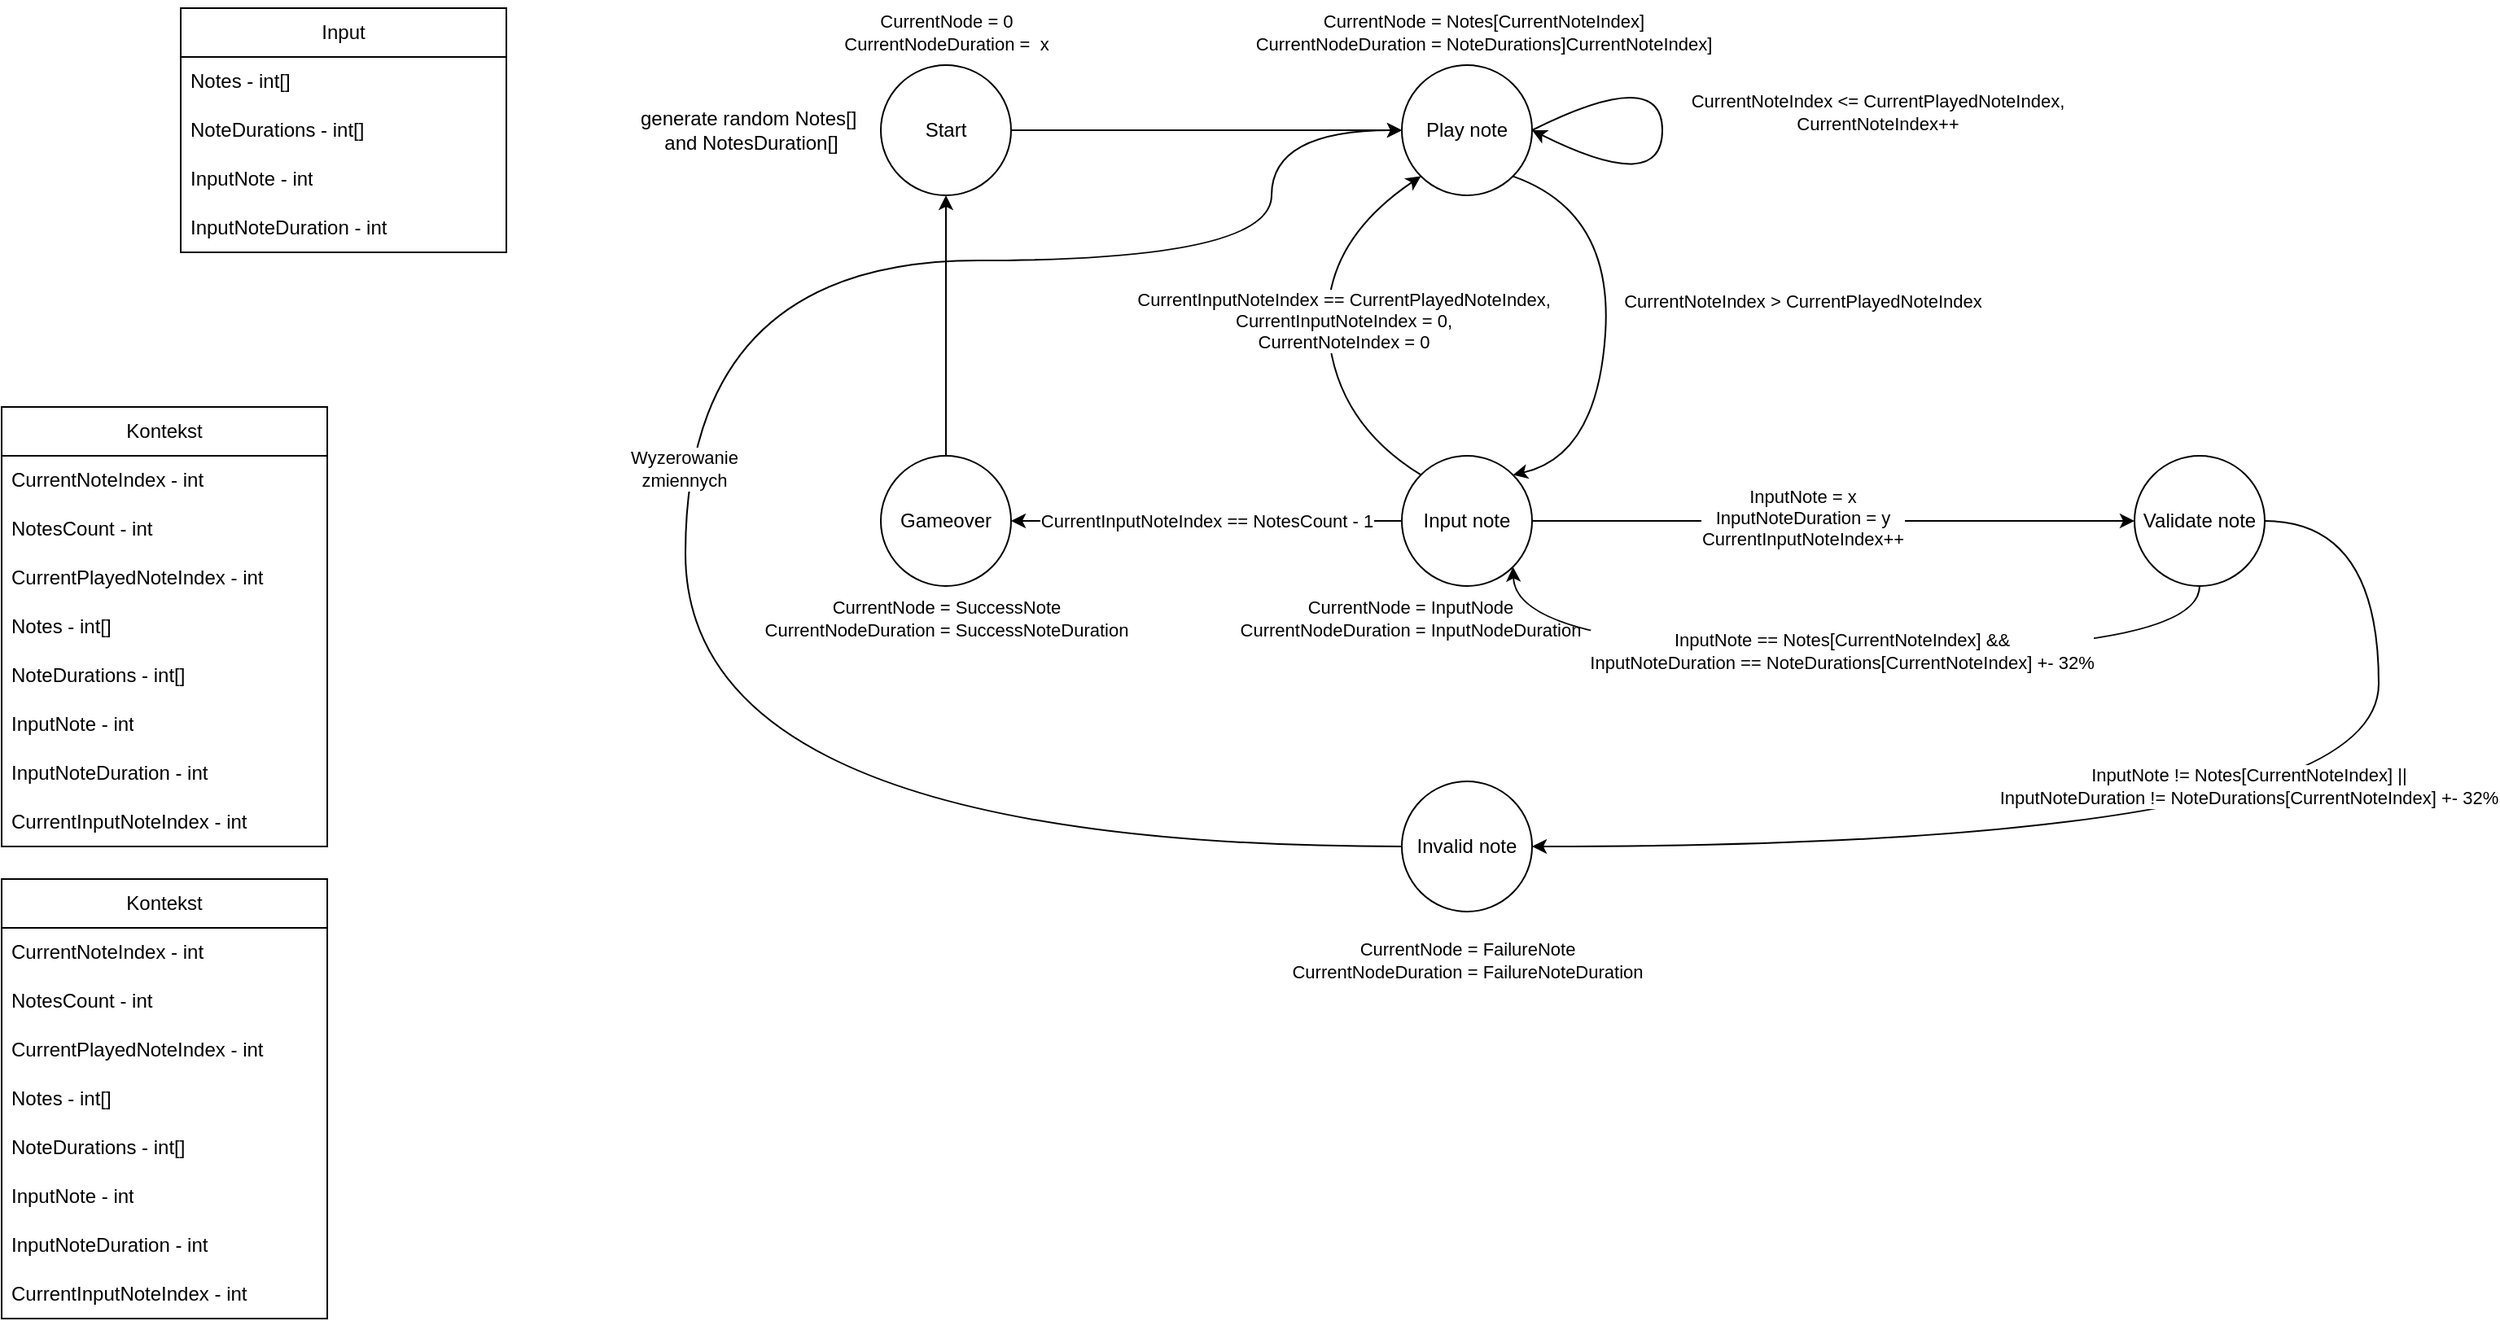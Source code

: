 <mxfile version="24.3.1" type="github">
  <diagram name="Strona-1" id="t6wWb5XzzatXMuzhWpIM">
    <mxGraphModel dx="2124" dy="1798" grid="1" gridSize="10" guides="1" tooltips="1" connect="1" arrows="1" fold="1" page="1" pageScale="1" pageWidth="850" pageHeight="1100" math="0" shadow="0">
      <root>
        <mxCell id="0" />
        <mxCell id="1" parent="0" />
        <mxCell id="qw2OTJ20mousWQYAHMn0-1" value="Play note" style="ellipse;whiteSpace=wrap;html=1;aspect=fixed;" vertex="1" parent="1">
          <mxGeometry x="360" y="-40" width="80" height="80" as="geometry" />
        </mxCell>
        <mxCell id="qw2OTJ20mousWQYAHMn0-2" value="Input note" style="ellipse;whiteSpace=wrap;html=1;aspect=fixed;" vertex="1" parent="1">
          <mxGeometry x="360" y="200" width="80" height="80" as="geometry" />
        </mxCell>
        <mxCell id="qw2OTJ20mousWQYAHMn0-3" value="Invalid note" style="ellipse;whiteSpace=wrap;html=1;aspect=fixed;" vertex="1" parent="1">
          <mxGeometry x="360" y="400" width="80" height="80" as="geometry" />
        </mxCell>
        <mxCell id="qw2OTJ20mousWQYAHMn0-5" value="Input" style="swimlane;fontStyle=0;childLayout=stackLayout;horizontal=1;startSize=30;horizontalStack=0;resizeParent=1;resizeParentMax=0;resizeLast=0;collapsible=1;marginBottom=0;whiteSpace=wrap;html=1;" vertex="1" parent="1">
          <mxGeometry x="-390" y="-75" width="200" height="150" as="geometry">
            <mxRectangle x="100" y="40" width="90" height="30" as="alternateBounds" />
          </mxGeometry>
        </mxCell>
        <mxCell id="qw2OTJ20mousWQYAHMn0-10" value="Notes - int[]" style="text;strokeColor=none;fillColor=none;align=left;verticalAlign=middle;spacingLeft=4;spacingRight=4;overflow=hidden;points=[[0,0.5],[1,0.5]];portConstraint=eastwest;rotatable=0;whiteSpace=wrap;html=1;" vertex="1" parent="qw2OTJ20mousWQYAHMn0-5">
          <mxGeometry y="30" width="200" height="30" as="geometry" />
        </mxCell>
        <mxCell id="qw2OTJ20mousWQYAHMn0-11" value="NoteDurations - int[]" style="text;strokeColor=none;fillColor=none;align=left;verticalAlign=middle;spacingLeft=4;spacingRight=4;overflow=hidden;points=[[0,0.5],[1,0.5]];portConstraint=eastwest;rotatable=0;whiteSpace=wrap;html=1;" vertex="1" parent="qw2OTJ20mousWQYAHMn0-5">
          <mxGeometry y="60" width="200" height="30" as="geometry" />
        </mxCell>
        <mxCell id="qw2OTJ20mousWQYAHMn0-12" value="InputNote - int" style="text;strokeColor=none;fillColor=none;align=left;verticalAlign=middle;spacingLeft=4;spacingRight=4;overflow=hidden;points=[[0,0.5],[1,0.5]];portConstraint=eastwest;rotatable=0;whiteSpace=wrap;html=1;" vertex="1" parent="qw2OTJ20mousWQYAHMn0-5">
          <mxGeometry y="90" width="200" height="30" as="geometry" />
        </mxCell>
        <mxCell id="qw2OTJ20mousWQYAHMn0-13" value="InputNoteDuration - int" style="text;strokeColor=none;fillColor=none;align=left;verticalAlign=middle;spacingLeft=4;spacingRight=4;overflow=hidden;points=[[0,0.5],[1,0.5]];portConstraint=eastwest;rotatable=0;whiteSpace=wrap;html=1;" vertex="1" parent="qw2OTJ20mousWQYAHMn0-5">
          <mxGeometry y="120" width="200" height="30" as="geometry" />
        </mxCell>
        <mxCell id="qw2OTJ20mousWQYAHMn0-14" value="" style="curved=1;endArrow=classic;html=1;rounded=0;exitX=1;exitY=1;exitDx=0;exitDy=0;entryX=1;entryY=0;entryDx=0;entryDy=0;" edge="1" parent="1" source="qw2OTJ20mousWQYAHMn0-1" target="qw2OTJ20mousWQYAHMn0-2">
          <mxGeometry width="50" height="50" relative="1" as="geometry">
            <mxPoint x="560" y="170" as="sourcePoint" />
            <mxPoint x="610" y="120" as="targetPoint" />
            <Array as="points">
              <mxPoint x="490" y="50" />
              <mxPoint x="480" y="200" />
            </Array>
          </mxGeometry>
        </mxCell>
        <mxCell id="qw2OTJ20mousWQYAHMn0-16" value="CurrentNoteIndex &amp;gt; CurrentPlayedNoteIndex" style="edgeLabel;html=1;align=center;verticalAlign=middle;resizable=0;points=[];" vertex="1" connectable="0" parent="qw2OTJ20mousWQYAHMn0-14">
          <mxGeometry x="-0.021" y="-1" relative="1" as="geometry">
            <mxPoint x="121" y="-11" as="offset" />
          </mxGeometry>
        </mxCell>
        <mxCell id="qw2OTJ20mousWQYAHMn0-15" value="" style="curved=1;endArrow=classic;html=1;rounded=0;exitX=0;exitY=0;exitDx=0;exitDy=0;entryX=0;entryY=1;entryDx=0;entryDy=0;" edge="1" parent="1" source="qw2OTJ20mousWQYAHMn0-2" target="qw2OTJ20mousWQYAHMn0-1">
          <mxGeometry width="50" height="50" relative="1" as="geometry">
            <mxPoint x="438" y="118" as="sourcePoint" />
            <mxPoint x="438" y="222" as="targetPoint" />
            <Array as="points">
              <mxPoint x="320" y="180" />
              <mxPoint x="310" y="70" />
            </Array>
          </mxGeometry>
        </mxCell>
        <mxCell id="qw2OTJ20mousWQYAHMn0-36" value="CurrentInputNoteIndex == CurrentPlayedNoteIndex,&lt;br&gt;CurrentInputNoteIndex = 0,&lt;br&gt;CurrentNoteIndex = 0" style="edgeLabel;html=1;align=center;verticalAlign=middle;resizable=0;points=[];" vertex="1" connectable="0" parent="qw2OTJ20mousWQYAHMn0-15">
          <mxGeometry x="0.013" y="2" relative="1" as="geometry">
            <mxPoint x="12" as="offset" />
          </mxGeometry>
        </mxCell>
        <mxCell id="qw2OTJ20mousWQYAHMn0-19" value="" style="curved=1;endArrow=classic;html=1;rounded=0;exitX=1;exitY=0.5;exitDx=0;exitDy=0;" edge="1" parent="1" source="qw2OTJ20mousWQYAHMn0-1">
          <mxGeometry width="50" height="50" relative="1" as="geometry">
            <mxPoint x="520" y="60" as="sourcePoint" />
            <mxPoint x="440" as="targetPoint" />
            <Array as="points">
              <mxPoint x="520" y="-40" />
              <mxPoint x="520" y="40" />
            </Array>
          </mxGeometry>
        </mxCell>
        <mxCell id="qw2OTJ20mousWQYAHMn0-20" value="CurrentNoteIndex &amp;lt;= CurrentPlayedNoteIndex,&lt;br&gt;CurrentNoteIndex++" style="edgeLabel;html=1;align=center;verticalAlign=middle;resizable=0;points=[];" vertex="1" connectable="0" parent="qw2OTJ20mousWQYAHMn0-19">
          <mxGeometry x="0.099" y="-8" relative="1" as="geometry">
            <mxPoint x="140" y="-24" as="offset" />
          </mxGeometry>
        </mxCell>
        <mxCell id="qw2OTJ20mousWQYAHMn0-22" value="Validate note" style="ellipse;whiteSpace=wrap;html=1;aspect=fixed;" vertex="1" parent="1">
          <mxGeometry x="810" y="200" width="80" height="80" as="geometry" />
        </mxCell>
        <mxCell id="qw2OTJ20mousWQYAHMn0-23" value="" style="curved=1;endArrow=classic;html=1;rounded=0;exitX=1;exitY=0.5;exitDx=0;exitDy=0;entryX=0;entryY=0.5;entryDx=0;entryDy=0;" edge="1" parent="1" source="qw2OTJ20mousWQYAHMn0-2" target="qw2OTJ20mousWQYAHMn0-22">
          <mxGeometry width="50" height="50" relative="1" as="geometry">
            <mxPoint x="650" y="380" as="sourcePoint" />
            <mxPoint x="700" y="330" as="targetPoint" />
            <Array as="points" />
          </mxGeometry>
        </mxCell>
        <mxCell id="qw2OTJ20mousWQYAHMn0-24" value="InputNote = x&lt;br&gt;InputNoteDuration = y&lt;br&gt;CurrentInputNoteIndex++" style="edgeLabel;html=1;align=center;verticalAlign=middle;resizable=0;points=[];" vertex="1" connectable="0" parent="qw2OTJ20mousWQYAHMn0-23">
          <mxGeometry x="-0.105" y="2" relative="1" as="geometry">
            <mxPoint as="offset" />
          </mxGeometry>
        </mxCell>
        <mxCell id="qw2OTJ20mousWQYAHMn0-25" value="" style="curved=1;endArrow=classic;html=1;rounded=0;exitX=1;exitY=0.5;exitDx=0;exitDy=0;entryX=1;entryY=0.5;entryDx=0;entryDy=0;" edge="1" parent="1" source="qw2OTJ20mousWQYAHMn0-22" target="qw2OTJ20mousWQYAHMn0-3">
          <mxGeometry width="50" height="50" relative="1" as="geometry">
            <mxPoint x="481" y="360" as="sourcePoint" />
            <mxPoint x="451" y="440" as="targetPoint" />
            <Array as="points">
              <mxPoint x="960" y="240" />
              <mxPoint x="960" y="440" />
            </Array>
          </mxGeometry>
        </mxCell>
        <mxCell id="qw2OTJ20mousWQYAHMn0-27" value="InputNote != Notes[CurrentNoteIndex] ||&lt;br&gt;InputNoteDuration != NoteDurations[CurrentNoteIndex] +- 32% " style="edgeLabel;html=1;align=center;verticalAlign=middle;resizable=0;points=[];" vertex="1" connectable="0" parent="qw2OTJ20mousWQYAHMn0-25">
          <mxGeometry x="-0.405" y="3" relative="1" as="geometry">
            <mxPoint x="-83" y="-2" as="offset" />
          </mxGeometry>
        </mxCell>
        <mxCell id="qw2OTJ20mousWQYAHMn0-28" value="" style="curved=1;endArrow=classic;html=1;rounded=0;exitX=0.5;exitY=1;exitDx=0;exitDy=0;entryX=1;entryY=1;entryDx=0;entryDy=0;" edge="1" parent="1" source="qw2OTJ20mousWQYAHMn0-22" target="qw2OTJ20mousWQYAHMn0-2">
          <mxGeometry width="50" height="50" relative="1" as="geometry">
            <mxPoint x="530" y="340" as="sourcePoint" />
            <mxPoint x="580" y="290" as="targetPoint" />
            <Array as="points">
              <mxPoint x="850" y="320" />
              <mxPoint x="430" y="320" />
            </Array>
          </mxGeometry>
        </mxCell>
        <mxCell id="qw2OTJ20mousWQYAHMn0-29" value="InputNote == Notes[CurrentNoteIndex] &amp;amp;&amp;amp;&lt;br&gt;InputNoteDuration == NoteDurations[CurrentNoteIndex] +- 32% " style="edgeLabel;html=1;align=center;verticalAlign=middle;resizable=0;points=[];" vertex="1" connectable="0" parent="qw2OTJ20mousWQYAHMn0-28">
          <mxGeometry x="-0.131" y="-3" relative="1" as="geometry">
            <mxPoint x="-38" y="3" as="offset" />
          </mxGeometry>
        </mxCell>
        <mxCell id="qw2OTJ20mousWQYAHMn0-30" value="" style="curved=1;endArrow=classic;html=1;rounded=0;exitX=0;exitY=0.5;exitDx=0;exitDy=0;entryX=0;entryY=0.5;entryDx=0;entryDy=0;" edge="1" parent="1" source="qw2OTJ20mousWQYAHMn0-3" target="qw2OTJ20mousWQYAHMn0-1">
          <mxGeometry width="50" height="50" relative="1" as="geometry">
            <mxPoint x="210" y="410" as="sourcePoint" />
            <mxPoint x="260" y="360" as="targetPoint" />
            <Array as="points">
              <mxPoint x="-80" y="440" />
              <mxPoint x="-80" y="80" />
              <mxPoint x="280" y="80" />
              <mxPoint x="280" />
            </Array>
          </mxGeometry>
        </mxCell>
        <mxCell id="qw2OTJ20mousWQYAHMn0-31" value="Wyzerowanie &lt;br&gt;zmiennych" style="edgeLabel;html=1;align=center;verticalAlign=middle;resizable=0;points=[];" vertex="1" connectable="0" parent="qw2OTJ20mousWQYAHMn0-30">
          <mxGeometry x="0.019" y="1" relative="1" as="geometry">
            <mxPoint as="offset" />
          </mxGeometry>
        </mxCell>
        <mxCell id="qw2OTJ20mousWQYAHMn0-38" value="&lt;div style=&quot;font-size: 11px;&quot;&gt;&lt;font style=&quot;font-size: 11px;&quot;&gt;CurrentNode = Notes[CurrentNoteIndex]&lt;/font&gt;&lt;/div&gt;&lt;div style=&quot;font-size: 11px;&quot;&gt;&lt;font style=&quot;font-size: 11px;&quot;&gt;CurrentNodeDuration = NoteDurations]CurrentNoteIndex]&lt;br&gt;&lt;/font&gt;&lt;/div&gt;" style="text;html=1;align=center;verticalAlign=middle;resizable=0;points=[];autosize=1;strokeColor=none;fillColor=none;" vertex="1" parent="1">
          <mxGeometry x="260" y="-80" width="300" height="40" as="geometry" />
        </mxCell>
        <mxCell id="qw2OTJ20mousWQYAHMn0-39" value="&lt;div style=&quot;font-size: 11px;&quot;&gt;&lt;font style=&quot;font-size: 11px;&quot;&gt;CurrentNode = InputNode&lt;/font&gt;&lt;/div&gt;&lt;div style=&quot;font-size: 11px;&quot;&gt;&lt;font style=&quot;font-size: 11px;&quot;&gt;CurrentNodeDuration = InputNodeDuration&lt;br&gt;&lt;/font&gt;&lt;/div&gt;" style="text;html=1;align=center;verticalAlign=middle;resizable=0;points=[];autosize=1;strokeColor=none;fillColor=none;" vertex="1" parent="1">
          <mxGeometry x="250" y="280" width="230" height="40" as="geometry" />
        </mxCell>
        <mxCell id="qw2OTJ20mousWQYAHMn0-40" value="&lt;div style=&quot;font-size: 11px;&quot;&gt;&lt;font style=&quot;font-size: 11px;&quot;&gt;CurrentNode = FailureNote&lt;/font&gt;&lt;/div&gt;&lt;div style=&quot;font-size: 11px;&quot;&gt;&lt;font style=&quot;font-size: 11px;&quot;&gt;CurrentNodeDuration = FailureNoteDuration&lt;br&gt;&lt;/font&gt;&lt;/div&gt;" style="text;html=1;align=center;verticalAlign=middle;resizable=0;points=[];autosize=1;strokeColor=none;fillColor=none;" vertex="1" parent="1">
          <mxGeometry x="280" y="490" width="240" height="40" as="geometry" />
        </mxCell>
        <mxCell id="qw2OTJ20mousWQYAHMn0-41" value="Kontekst" style="swimlane;fontStyle=0;childLayout=stackLayout;horizontal=1;startSize=30;horizontalStack=0;resizeParent=1;resizeParentMax=0;resizeLast=0;collapsible=1;marginBottom=0;whiteSpace=wrap;html=1;" vertex="1" parent="1">
          <mxGeometry x="-500" y="170" width="200" height="270" as="geometry">
            <mxRectangle x="100" y="40" width="90" height="30" as="alternateBounds" />
          </mxGeometry>
        </mxCell>
        <mxCell id="qw2OTJ20mousWQYAHMn0-42" value="CurrentNoteIndex - int" style="text;strokeColor=none;fillColor=none;align=left;verticalAlign=middle;spacingLeft=4;spacingRight=4;overflow=hidden;points=[[0,0.5],[1,0.5]];portConstraint=eastwest;rotatable=0;whiteSpace=wrap;html=1;" vertex="1" parent="qw2OTJ20mousWQYAHMn0-41">
          <mxGeometry y="30" width="200" height="30" as="geometry" />
        </mxCell>
        <mxCell id="qw2OTJ20mousWQYAHMn0-43" value="NotesCount - int" style="text;strokeColor=none;fillColor=none;align=left;verticalAlign=middle;spacingLeft=4;spacingRight=4;overflow=hidden;points=[[0,0.5],[1,0.5]];portConstraint=eastwest;rotatable=0;whiteSpace=wrap;html=1;" vertex="1" parent="qw2OTJ20mousWQYAHMn0-41">
          <mxGeometry y="60" width="200" height="30" as="geometry" />
        </mxCell>
        <mxCell id="qw2OTJ20mousWQYAHMn0-44" value="CurrentPlayedNoteIndex - int" style="text;strokeColor=none;fillColor=none;align=left;verticalAlign=middle;spacingLeft=4;spacingRight=4;overflow=hidden;points=[[0,0.5],[1,0.5]];portConstraint=eastwest;rotatable=0;whiteSpace=wrap;html=1;" vertex="1" parent="qw2OTJ20mousWQYAHMn0-41">
          <mxGeometry y="90" width="200" height="30" as="geometry" />
        </mxCell>
        <mxCell id="qw2OTJ20mousWQYAHMn0-45" value="Notes - int[]" style="text;strokeColor=none;fillColor=none;align=left;verticalAlign=middle;spacingLeft=4;spacingRight=4;overflow=hidden;points=[[0,0.5],[1,0.5]];portConstraint=eastwest;rotatable=0;whiteSpace=wrap;html=1;" vertex="1" parent="qw2OTJ20mousWQYAHMn0-41">
          <mxGeometry y="120" width="200" height="30" as="geometry" />
        </mxCell>
        <mxCell id="qw2OTJ20mousWQYAHMn0-46" value="NoteDurations - int[]" style="text;strokeColor=none;fillColor=none;align=left;verticalAlign=middle;spacingLeft=4;spacingRight=4;overflow=hidden;points=[[0,0.5],[1,0.5]];portConstraint=eastwest;rotatable=0;whiteSpace=wrap;html=1;" vertex="1" parent="qw2OTJ20mousWQYAHMn0-41">
          <mxGeometry y="150" width="200" height="30" as="geometry" />
        </mxCell>
        <mxCell id="qw2OTJ20mousWQYAHMn0-47" value="InputNote - int" style="text;strokeColor=none;fillColor=none;align=left;verticalAlign=middle;spacingLeft=4;spacingRight=4;overflow=hidden;points=[[0,0.5],[1,0.5]];portConstraint=eastwest;rotatable=0;whiteSpace=wrap;html=1;" vertex="1" parent="qw2OTJ20mousWQYAHMn0-41">
          <mxGeometry y="180" width="200" height="30" as="geometry" />
        </mxCell>
        <mxCell id="qw2OTJ20mousWQYAHMn0-48" value="InputNoteDuration - int" style="text;strokeColor=none;fillColor=none;align=left;verticalAlign=middle;spacingLeft=4;spacingRight=4;overflow=hidden;points=[[0,0.5],[1,0.5]];portConstraint=eastwest;rotatable=0;whiteSpace=wrap;html=1;" vertex="1" parent="qw2OTJ20mousWQYAHMn0-41">
          <mxGeometry y="210" width="200" height="30" as="geometry" />
        </mxCell>
        <mxCell id="qw2OTJ20mousWQYAHMn0-49" value="CurrentInputNoteIndex - int" style="text;strokeColor=none;fillColor=none;align=left;verticalAlign=middle;spacingLeft=4;spacingRight=4;overflow=hidden;points=[[0,0.5],[1,0.5]];portConstraint=eastwest;rotatable=0;whiteSpace=wrap;html=1;" vertex="1" parent="qw2OTJ20mousWQYAHMn0-41">
          <mxGeometry y="240" width="200" height="30" as="geometry" />
        </mxCell>
        <mxCell id="qw2OTJ20mousWQYAHMn0-50" value="Kontekst" style="swimlane;fontStyle=0;childLayout=stackLayout;horizontal=1;startSize=30;horizontalStack=0;resizeParent=1;resizeParentMax=0;resizeLast=0;collapsible=1;marginBottom=0;whiteSpace=wrap;html=1;" vertex="1" parent="1">
          <mxGeometry x="-500" y="460" width="200" height="270" as="geometry">
            <mxRectangle x="100" y="40" width="90" height="30" as="alternateBounds" />
          </mxGeometry>
        </mxCell>
        <mxCell id="qw2OTJ20mousWQYAHMn0-51" value="CurrentNoteIndex - int" style="text;strokeColor=none;fillColor=none;align=left;verticalAlign=middle;spacingLeft=4;spacingRight=4;overflow=hidden;points=[[0,0.5],[1,0.5]];portConstraint=eastwest;rotatable=0;whiteSpace=wrap;html=1;" vertex="1" parent="qw2OTJ20mousWQYAHMn0-50">
          <mxGeometry y="30" width="200" height="30" as="geometry" />
        </mxCell>
        <mxCell id="qw2OTJ20mousWQYAHMn0-52" value="NotesCount - int" style="text;strokeColor=none;fillColor=none;align=left;verticalAlign=middle;spacingLeft=4;spacingRight=4;overflow=hidden;points=[[0,0.5],[1,0.5]];portConstraint=eastwest;rotatable=0;whiteSpace=wrap;html=1;" vertex="1" parent="qw2OTJ20mousWQYAHMn0-50">
          <mxGeometry y="60" width="200" height="30" as="geometry" />
        </mxCell>
        <mxCell id="qw2OTJ20mousWQYAHMn0-53" value="CurrentPlayedNoteIndex - int" style="text;strokeColor=none;fillColor=none;align=left;verticalAlign=middle;spacingLeft=4;spacingRight=4;overflow=hidden;points=[[0,0.5],[1,0.5]];portConstraint=eastwest;rotatable=0;whiteSpace=wrap;html=1;" vertex="1" parent="qw2OTJ20mousWQYAHMn0-50">
          <mxGeometry y="90" width="200" height="30" as="geometry" />
        </mxCell>
        <mxCell id="qw2OTJ20mousWQYAHMn0-54" value="Notes - int[]" style="text;strokeColor=none;fillColor=none;align=left;verticalAlign=middle;spacingLeft=4;spacingRight=4;overflow=hidden;points=[[0,0.5],[1,0.5]];portConstraint=eastwest;rotatable=0;whiteSpace=wrap;html=1;" vertex="1" parent="qw2OTJ20mousWQYAHMn0-50">
          <mxGeometry y="120" width="200" height="30" as="geometry" />
        </mxCell>
        <mxCell id="qw2OTJ20mousWQYAHMn0-55" value="NoteDurations - int[]" style="text;strokeColor=none;fillColor=none;align=left;verticalAlign=middle;spacingLeft=4;spacingRight=4;overflow=hidden;points=[[0,0.5],[1,0.5]];portConstraint=eastwest;rotatable=0;whiteSpace=wrap;html=1;" vertex="1" parent="qw2OTJ20mousWQYAHMn0-50">
          <mxGeometry y="150" width="200" height="30" as="geometry" />
        </mxCell>
        <mxCell id="qw2OTJ20mousWQYAHMn0-56" value="InputNote - int" style="text;strokeColor=none;fillColor=none;align=left;verticalAlign=middle;spacingLeft=4;spacingRight=4;overflow=hidden;points=[[0,0.5],[1,0.5]];portConstraint=eastwest;rotatable=0;whiteSpace=wrap;html=1;" vertex="1" parent="qw2OTJ20mousWQYAHMn0-50">
          <mxGeometry y="180" width="200" height="30" as="geometry" />
        </mxCell>
        <mxCell id="qw2OTJ20mousWQYAHMn0-57" value="InputNoteDuration - int" style="text;strokeColor=none;fillColor=none;align=left;verticalAlign=middle;spacingLeft=4;spacingRight=4;overflow=hidden;points=[[0,0.5],[1,0.5]];portConstraint=eastwest;rotatable=0;whiteSpace=wrap;html=1;" vertex="1" parent="qw2OTJ20mousWQYAHMn0-50">
          <mxGeometry y="210" width="200" height="30" as="geometry" />
        </mxCell>
        <mxCell id="qw2OTJ20mousWQYAHMn0-58" value="CurrentInputNoteIndex - int" style="text;strokeColor=none;fillColor=none;align=left;verticalAlign=middle;spacingLeft=4;spacingRight=4;overflow=hidden;points=[[0,0.5],[1,0.5]];portConstraint=eastwest;rotatable=0;whiteSpace=wrap;html=1;" vertex="1" parent="qw2OTJ20mousWQYAHMn0-50">
          <mxGeometry y="240" width="200" height="30" as="geometry" />
        </mxCell>
        <mxCell id="qw2OTJ20mousWQYAHMn0-70" value="" style="curved=1;endArrow=classic;html=1;rounded=0;exitX=0;exitY=0.5;exitDx=0;exitDy=0;entryX=1;entryY=0.5;entryDx=0;entryDy=0;" edge="1" parent="1" source="qw2OTJ20mousWQYAHMn0-2" target="qw2OTJ20mousWQYAHMn0-71">
          <mxGeometry width="50" height="50" relative="1" as="geometry">
            <mxPoint x="250" y="370" as="sourcePoint" />
            <mxPoint x="220" y="240" as="targetPoint" />
            <Array as="points">
              <mxPoint x="210" y="240" />
            </Array>
          </mxGeometry>
        </mxCell>
        <mxCell id="qw2OTJ20mousWQYAHMn0-72" value="CurrentInputNoteIndex == NotesCount - 1" style="edgeLabel;html=1;align=center;verticalAlign=middle;resizable=0;points=[];" vertex="1" connectable="0" parent="qw2OTJ20mousWQYAHMn0-70">
          <mxGeometry x="-0.11" y="1" relative="1" as="geometry">
            <mxPoint x="-13" y="-1" as="offset" />
          </mxGeometry>
        </mxCell>
        <mxCell id="qw2OTJ20mousWQYAHMn0-71" value="Gameover" style="ellipse;whiteSpace=wrap;html=1;aspect=fixed;" vertex="1" parent="1">
          <mxGeometry x="40" y="200" width="80" height="80" as="geometry" />
        </mxCell>
        <mxCell id="qw2OTJ20mousWQYAHMn0-73" value="Start" style="ellipse;whiteSpace=wrap;html=1;aspect=fixed;" vertex="1" parent="1">
          <mxGeometry x="40" y="-40" width="80" height="80" as="geometry" />
        </mxCell>
        <mxCell id="qw2OTJ20mousWQYAHMn0-74" value="" style="curved=1;endArrow=classic;html=1;rounded=0;exitX=0.5;exitY=0;exitDx=0;exitDy=0;entryX=0.5;entryY=1;entryDx=0;entryDy=0;" edge="1" parent="1" source="qw2OTJ20mousWQYAHMn0-71" target="qw2OTJ20mousWQYAHMn0-73">
          <mxGeometry width="50" height="50" relative="1" as="geometry">
            <mxPoint x="200" y="110" as="sourcePoint" />
            <mxPoint x="250" y="60" as="targetPoint" />
            <Array as="points">
              <mxPoint x="80" y="140" />
              <mxPoint x="80" y="70" />
            </Array>
          </mxGeometry>
        </mxCell>
        <mxCell id="qw2OTJ20mousWQYAHMn0-75" value="" style="curved=1;endArrow=classic;html=1;rounded=0;exitX=1;exitY=0.5;exitDx=0;exitDy=0;entryX=0;entryY=0.5;entryDx=0;entryDy=0;" edge="1" parent="1" source="qw2OTJ20mousWQYAHMn0-73" target="qw2OTJ20mousWQYAHMn0-1">
          <mxGeometry width="50" height="50" relative="1" as="geometry">
            <mxPoint x="200" y="110" as="sourcePoint" />
            <mxPoint x="250" y="60" as="targetPoint" />
            <Array as="points">
              <mxPoint x="160" />
            </Array>
          </mxGeometry>
        </mxCell>
        <mxCell id="qw2OTJ20mousWQYAHMn0-76" value="&lt;div style=&quot;font-size: 11px;&quot;&gt;&lt;font style=&quot;font-size: 11px;&quot;&gt;CurrentNode = 0&lt;/font&gt;&lt;/div&gt;&lt;div style=&quot;font-size: 11px;&quot;&gt;&lt;font style=&quot;font-size: 11px;&quot;&gt;CurrentNodeDuration =&amp;nbsp; x&lt;br&gt;&lt;/font&gt;&lt;/div&gt;" style="text;html=1;align=center;verticalAlign=middle;resizable=0;points=[];autosize=1;strokeColor=none;fillColor=none;" vertex="1" parent="1">
          <mxGeometry x="5" y="-80" width="150" height="40" as="geometry" />
        </mxCell>
        <mxCell id="qw2OTJ20mousWQYAHMn0-77" value="&lt;div style=&quot;font-size: 11px;&quot;&gt;&lt;font style=&quot;font-size: 11px;&quot;&gt;CurrentNode = SuccessNote&lt;br&gt;&lt;/font&gt;&lt;/div&gt;&lt;div style=&quot;font-size: 11px;&quot;&gt;&lt;font style=&quot;font-size: 11px;&quot;&gt;CurrentNodeDuration = SuccessNoteDuration&lt;br&gt;&lt;/font&gt;&lt;/div&gt;" style="text;html=1;align=center;verticalAlign=middle;resizable=0;points=[];autosize=1;strokeColor=none;fillColor=none;" vertex="1" parent="1">
          <mxGeometry x="-45" y="280" width="250" height="40" as="geometry" />
        </mxCell>
        <mxCell id="qw2OTJ20mousWQYAHMn0-78" value="&lt;div&gt;generate random Notes[]&amp;nbsp;&lt;/div&gt;&lt;div&gt;and NotesDuration[]&lt;/div&gt;" style="text;html=1;align=center;verticalAlign=middle;resizable=0;points=[];autosize=1;strokeColor=none;fillColor=none;" vertex="1" parent="1">
          <mxGeometry x="-120" y="-20" width="160" height="40" as="geometry" />
        </mxCell>
      </root>
    </mxGraphModel>
  </diagram>
</mxfile>

